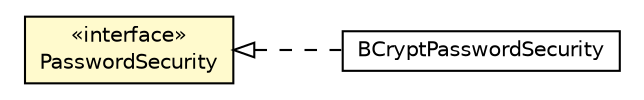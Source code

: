 #!/usr/local/bin/dot
#
# Class diagram 
# Generated by UMLGraph version R5_6-24-gf6e263 (http://www.umlgraph.org/)
#

digraph G {
	edge [fontname="Helvetica",fontsize=10,labelfontname="Helvetica",labelfontsize=10];
	node [fontname="Helvetica",fontsize=10,shape=plaintext];
	nodesep=0.25;
	ranksep=0.5;
	rankdir=LR;
	// com.gwtplatform.carstore.server.authentication.PasswordSecurity
	c279805 [label=<<table title="com.gwtplatform.carstore.server.authentication.PasswordSecurity" border="0" cellborder="1" cellspacing="0" cellpadding="2" port="p" bgcolor="lemonChiffon" href="./PasswordSecurity.html">
		<tr><td><table border="0" cellspacing="0" cellpadding="1">
<tr><td align="center" balign="center"> &#171;interface&#187; </td></tr>
<tr><td align="center" balign="center"> PasswordSecurity </td></tr>
		</table></td></tr>
		</table>>, URL="./PasswordSecurity.html", fontname="Helvetica", fontcolor="black", fontsize=10.0];
	// com.gwtplatform.carstore.server.authentication.BCryptPasswordSecurity
	c279807 [label=<<table title="com.gwtplatform.carstore.server.authentication.BCryptPasswordSecurity" border="0" cellborder="1" cellspacing="0" cellpadding="2" port="p" href="./BCryptPasswordSecurity.html">
		<tr><td><table border="0" cellspacing="0" cellpadding="1">
<tr><td align="center" balign="center"> BCryptPasswordSecurity </td></tr>
		</table></td></tr>
		</table>>, URL="./BCryptPasswordSecurity.html", fontname="Helvetica", fontcolor="black", fontsize=10.0];
	//com.gwtplatform.carstore.server.authentication.BCryptPasswordSecurity implements com.gwtplatform.carstore.server.authentication.PasswordSecurity
	c279805:p -> c279807:p [dir=back,arrowtail=empty,style=dashed];
}

